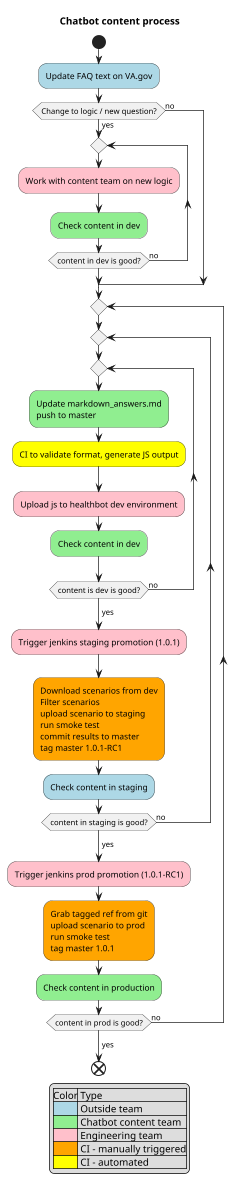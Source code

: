 @startuml

title Chatbot content process
scale 0.7
skinparam ConditionEndStyle hline

start

#lightblue:Update FAQ text on VA.gov;
if (Change to logic / new question?) then (yes)
repeat
#pink:Work with content team on new logic;
#lightgreen:Check content in dev;
repeat while (content in dev is good?) is (no)
->yes;
else (no)
endif
repeat
repeat
repeat
#lightgreen:Update markdown_answers.md\npush to master;
#yellow:CI to validate format, generate JS output;
#pink:Upload js to healthbot dev environment;
#lightgreen:Check content in dev;
repeat while (content is dev is good?) is (no)
->yes;
#pink:Trigger jenkins staging promotion (1.0.1);
#orange:Download scenarios from dev
Filter scenarios
upload scenario to staging
run smoke test
commit results to master
tag master 1.0.1-RC1;
#lightblue:Check content in staging;
repeat while (content in staging is good?) is (no)
->yes;
#pink:Trigger jenkins prod promotion (1.0.1-RC1);
#orange:Grab tagged ref from git
upload scenario to prod
run smoke test
tag master 1.0.1;
#lightgreen:Check content in production;
repeat while (content in prod is good?) is (no)
->yes;
end

legend center
    |Color| Type |
    |<#lightblue> | Outside team|
    |<#lightgreen>| Chatbot content team|
    |<#pink>| Engineering team|
    |<#orange>| CI - manually triggered|
    |<#yellow>| CI - automated|
endlegend

@enduml
